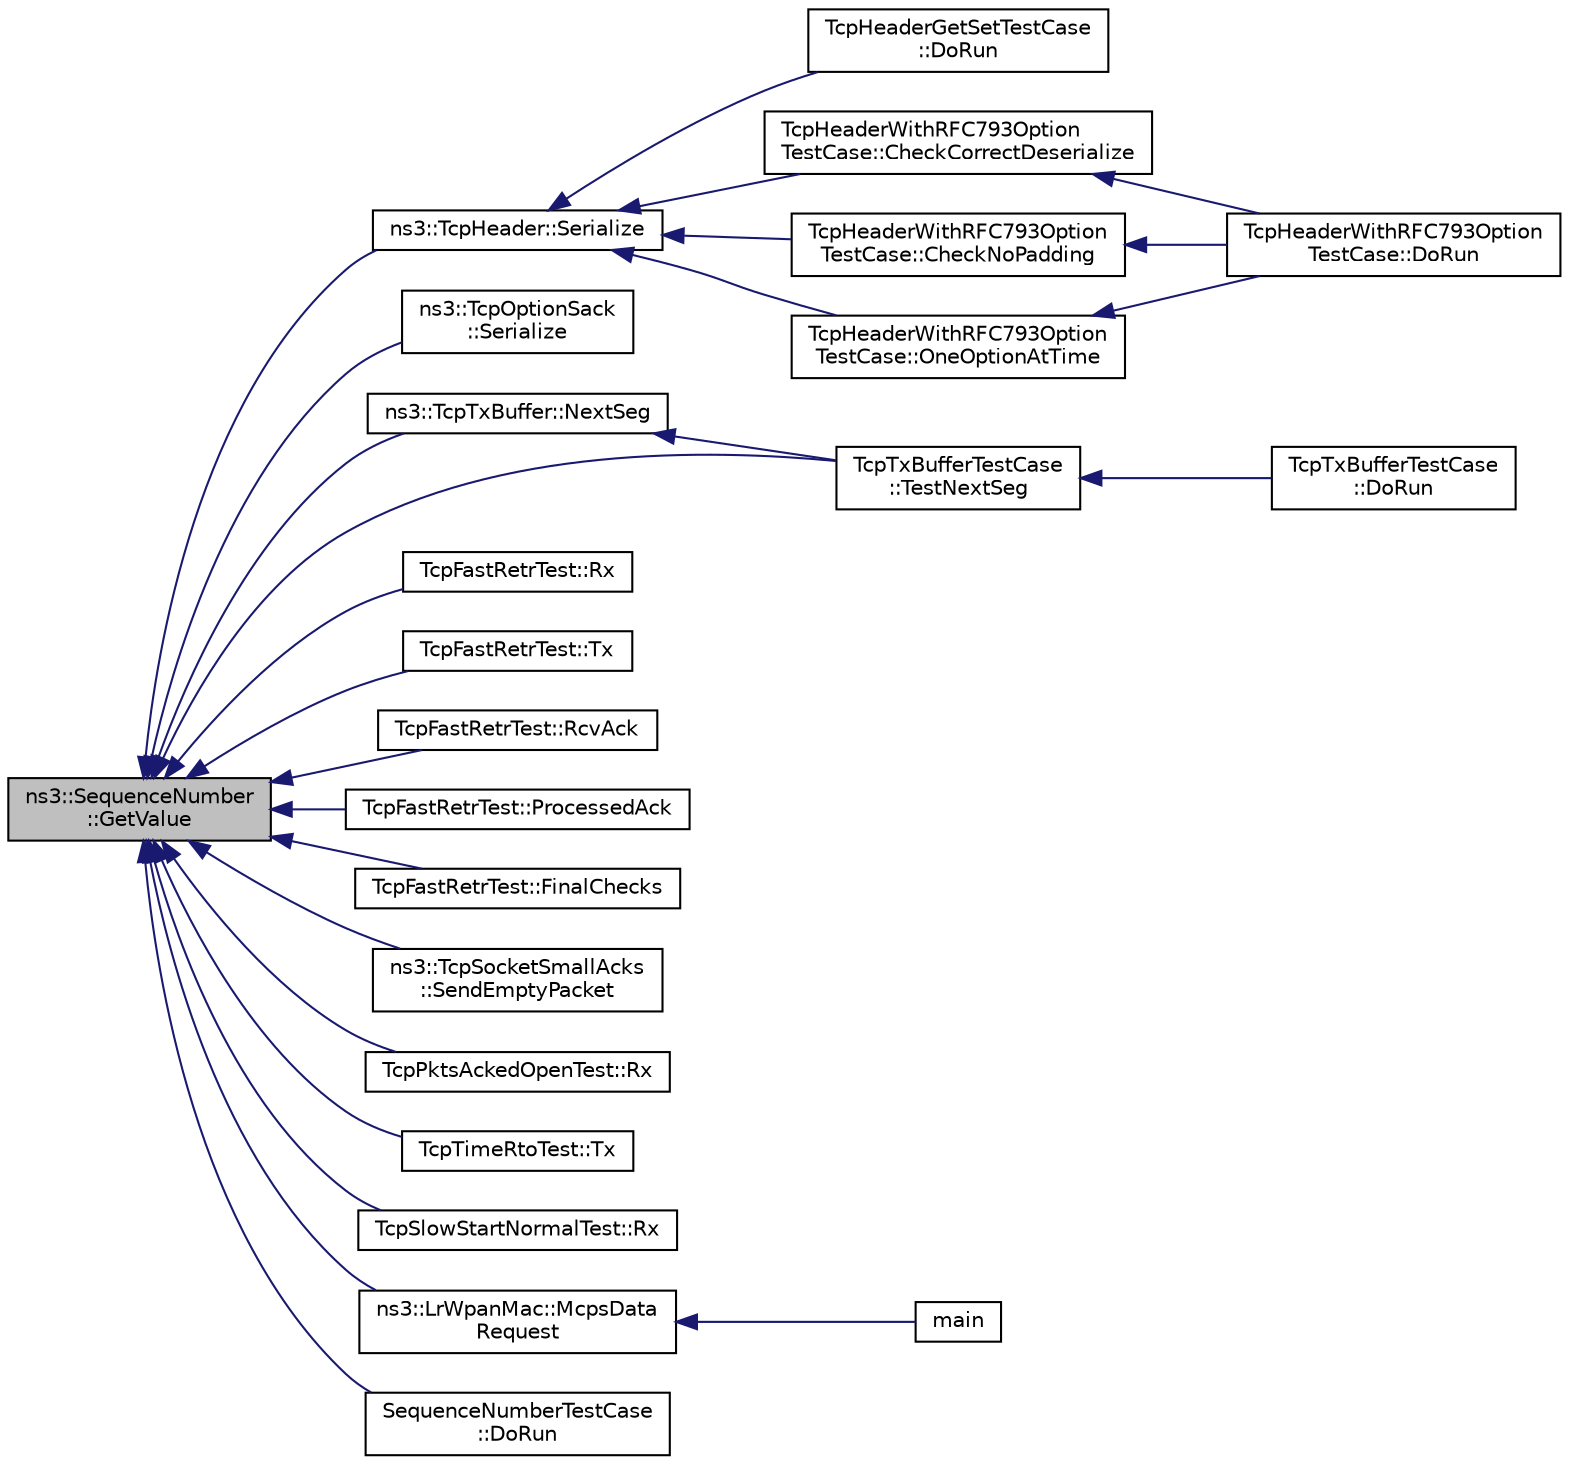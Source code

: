 digraph "ns3::SequenceNumber::GetValue"
{
  edge [fontname="Helvetica",fontsize="10",labelfontname="Helvetica",labelfontsize="10"];
  node [fontname="Helvetica",fontsize="10",shape=record];
  rankdir="LR";
  Node1 [label="ns3::SequenceNumber\l::GetValue",height=0.2,width=0.4,color="black", fillcolor="grey75", style="filled", fontcolor="black"];
  Node1 -> Node2 [dir="back",color="midnightblue",fontsize="10",style="solid"];
  Node2 [label="ns3::TcpHeader::Serialize",height=0.2,width=0.4,color="black", fillcolor="white", style="filled",URL="$d0/d46/classns3_1_1TcpHeader.html#ab492a55e7e9a54ec4938035696877aa3"];
  Node2 -> Node3 [dir="back",color="midnightblue",fontsize="10",style="solid"];
  Node3 [label="TcpHeaderGetSetTestCase\l::DoRun",height=0.2,width=0.4,color="black", fillcolor="white", style="filled",URL="$d0/d33/classTcpHeaderGetSetTestCase.html#ae5c6a3e802b8648d197d5a22509acf49",tooltip="Implementation to actually run this TestCase. "];
  Node2 -> Node4 [dir="back",color="midnightblue",fontsize="10",style="solid"];
  Node4 [label="TcpHeaderWithRFC793Option\lTestCase::CheckCorrectDeserialize",height=0.2,width=0.4,color="black", fillcolor="white", style="filled",URL="$d6/d39/classTcpHeaderWithRFC793OptionTestCase.html#ad8478f3d6d33caa92f933389f8d8419b",tooltip="Check the correct header deserialization. "];
  Node4 -> Node5 [dir="back",color="midnightblue",fontsize="10",style="solid"];
  Node5 [label="TcpHeaderWithRFC793Option\lTestCase::DoRun",height=0.2,width=0.4,color="black", fillcolor="white", style="filled",URL="$d6/d39/classTcpHeaderWithRFC793OptionTestCase.html#a52dc5f29802269d2d160f897a7933406",tooltip="Implementation to actually run this TestCase. "];
  Node2 -> Node6 [dir="back",color="midnightblue",fontsize="10",style="solid"];
  Node6 [label="TcpHeaderWithRFC793Option\lTestCase::CheckNoPadding",height=0.2,width=0.4,color="black", fillcolor="white", style="filled",URL="$d6/d39/classTcpHeaderWithRFC793OptionTestCase.html#ac054655b0adbd8c76eab91590eb246c4",tooltip="Check an header for the correct padding. "];
  Node6 -> Node5 [dir="back",color="midnightblue",fontsize="10",style="solid"];
  Node2 -> Node7 [dir="back",color="midnightblue",fontsize="10",style="solid"];
  Node7 [label="TcpHeaderWithRFC793Option\lTestCase::OneOptionAtTime",height=0.2,width=0.4,color="black", fillcolor="white", style="filled",URL="$d6/d39/classTcpHeaderWithRFC793OptionTestCase.html#a4f736353f198886b49418a84756e48de",tooltip="Check an header with only one kind of option. "];
  Node7 -> Node5 [dir="back",color="midnightblue",fontsize="10",style="solid"];
  Node1 -> Node8 [dir="back",color="midnightblue",fontsize="10",style="solid"];
  Node8 [label="ns3::TcpOptionSack\l::Serialize",height=0.2,width=0.4,color="black", fillcolor="white", style="filled",URL="$d3/d3d/classns3_1_1TcpOptionSack.html#abf2142e86a79a0549b256e58026d0083",tooltip="Serialize the Option to a buffer iterator. "];
  Node1 -> Node9 [dir="back",color="midnightblue",fontsize="10",style="solid"];
  Node9 [label="ns3::TcpTxBuffer::NextSeg",height=0.2,width=0.4,color="black", fillcolor="white", style="filled",URL="$d9/d1d/classns3_1_1TcpTxBuffer.html#ad08eadd0ba92849a4c4a6920b72acb69",tooltip="Get the next sequence number to transmit, according to RFC 6675. "];
  Node9 -> Node10 [dir="back",color="midnightblue",fontsize="10",style="solid"];
  Node10 [label="TcpTxBufferTestCase\l::TestNextSeg",height=0.2,width=0.4,color="black", fillcolor="white", style="filled",URL="$da/d2e/classTcpTxBufferTestCase.html#a87a6f679a0da25966b57cd415b03a268",tooltip="Test the generation of the \"next\" block. "];
  Node10 -> Node11 [dir="back",color="midnightblue",fontsize="10",style="solid"];
  Node11 [label="TcpTxBufferTestCase\l::DoRun",height=0.2,width=0.4,color="black", fillcolor="white", style="filled",URL="$da/d2e/classTcpTxBufferTestCase.html#a004312af9ed95478a651632f8e5a7181",tooltip="Implementation to actually run this TestCase. "];
  Node1 -> Node12 [dir="back",color="midnightblue",fontsize="10",style="solid"];
  Node12 [label="TcpFastRetrTest::Rx",height=0.2,width=0.4,color="black", fillcolor="white", style="filled",URL="$df/d85/classTcpFastRetrTest.html#a0536f0bc29c14387d0ce0f9bba7233ee",tooltip="Packet received from IP layer. "];
  Node1 -> Node13 [dir="back",color="midnightblue",fontsize="10",style="solid"];
  Node13 [label="TcpFastRetrTest::Tx",height=0.2,width=0.4,color="black", fillcolor="white", style="filled",URL="$df/d85/classTcpFastRetrTest.html#ad6f40addb7768d3928d81afe4d9ad2d0",tooltip="Packet transmitted down to IP layer. "];
  Node1 -> Node14 [dir="back",color="midnightblue",fontsize="10",style="solid"];
  Node14 [label="TcpFastRetrTest::RcvAck",height=0.2,width=0.4,color="black", fillcolor="white", style="filled",URL="$df/d85/classTcpFastRetrTest.html#a43e2a765fc73bc35810a5773bf811b90",tooltip="Received ack. "];
  Node1 -> Node15 [dir="back",color="midnightblue",fontsize="10",style="solid"];
  Node15 [label="TcpFastRetrTest::ProcessedAck",height=0.2,width=0.4,color="black", fillcolor="white", style="filled",URL="$df/d85/classTcpFastRetrTest.html#a2e4241361c77f5dad555245c5013ce18",tooltip="Processed ack. "];
  Node1 -> Node16 [dir="back",color="midnightblue",fontsize="10",style="solid"];
  Node16 [label="TcpFastRetrTest::FinalChecks",height=0.2,width=0.4,color="black", fillcolor="white", style="filled",URL="$df/d85/classTcpFastRetrTest.html#a4fb643a4168b0f7f5b4ef89c8762f07b",tooltip="Performs the (eventual) final checks through test asserts. "];
  Node1 -> Node17 [dir="back",color="midnightblue",fontsize="10",style="solid"];
  Node17 [label="ns3::TcpSocketSmallAcks\l::SendEmptyPacket",height=0.2,width=0.4,color="black", fillcolor="white", style="filled",URL="$d4/dc6/classns3_1_1TcpSocketSmallAcks.html#aa1b40c84003225f76661534dfa82634b",tooltip="Send a empty packet that carries a flag, e.g., ACK. "];
  Node1 -> Node18 [dir="back",color="midnightblue",fontsize="10",style="solid"];
  Node18 [label="TcpPktsAckedOpenTest::Rx",height=0.2,width=0.4,color="black", fillcolor="white", style="filled",URL="$d7/db5/classTcpPktsAckedOpenTest.html#a3dd90cf30cef24a1e65bfd7aec7e09ac",tooltip="Packet received from IP layer. "];
  Node1 -> Node19 [dir="back",color="midnightblue",fontsize="10",style="solid"];
  Node19 [label="TcpTimeRtoTest::Tx",height=0.2,width=0.4,color="black", fillcolor="white", style="filled",URL="$dc/da7/classTcpTimeRtoTest.html#ae8f215f01bf8d8f198c5701029f60b1e",tooltip="Packet transmitted down to IP layer. "];
  Node1 -> Node20 [dir="back",color="midnightblue",fontsize="10",style="solid"];
  Node20 [label="TcpSlowStartNormalTest::Rx",height=0.2,width=0.4,color="black", fillcolor="white", style="filled",URL="$d8/d06/classTcpSlowStartNormalTest.html#a4d83767db2bb54c0e75f5706d27883b9",tooltip="Packet received from IP layer. "];
  Node1 -> Node10 [dir="back",color="midnightblue",fontsize="10",style="solid"];
  Node1 -> Node21 [dir="back",color="midnightblue",fontsize="10",style="solid"];
  Node21 [label="ns3::LrWpanMac::McpsData\lRequest",height=0.2,width=0.4,color="black", fillcolor="white", style="filled",URL="$db/d57/classns3_1_1LrWpanMac.html#acb3f2c60655d459aeb85b20536d1f7ce"];
  Node21 -> Node22 [dir="back",color="midnightblue",fontsize="10",style="solid"];
  Node22 [label="main",height=0.2,width=0.4,color="black", fillcolor="white", style="filled",URL="$da/db1/lr-wpan-data_8cc.html#a0ddf1224851353fc92bfbff6f499fa97"];
  Node1 -> Node23 [dir="back",color="midnightblue",fontsize="10",style="solid"];
  Node23 [label="SequenceNumberTestCase\l::DoRun",height=0.2,width=0.4,color="black", fillcolor="white", style="filled",URL="$d7/dd0/classSequenceNumberTestCase.html#a292dbab31cc78b3d5ec16c2aa96711a2",tooltip="Implementation to actually run this TestCase. "];
}
